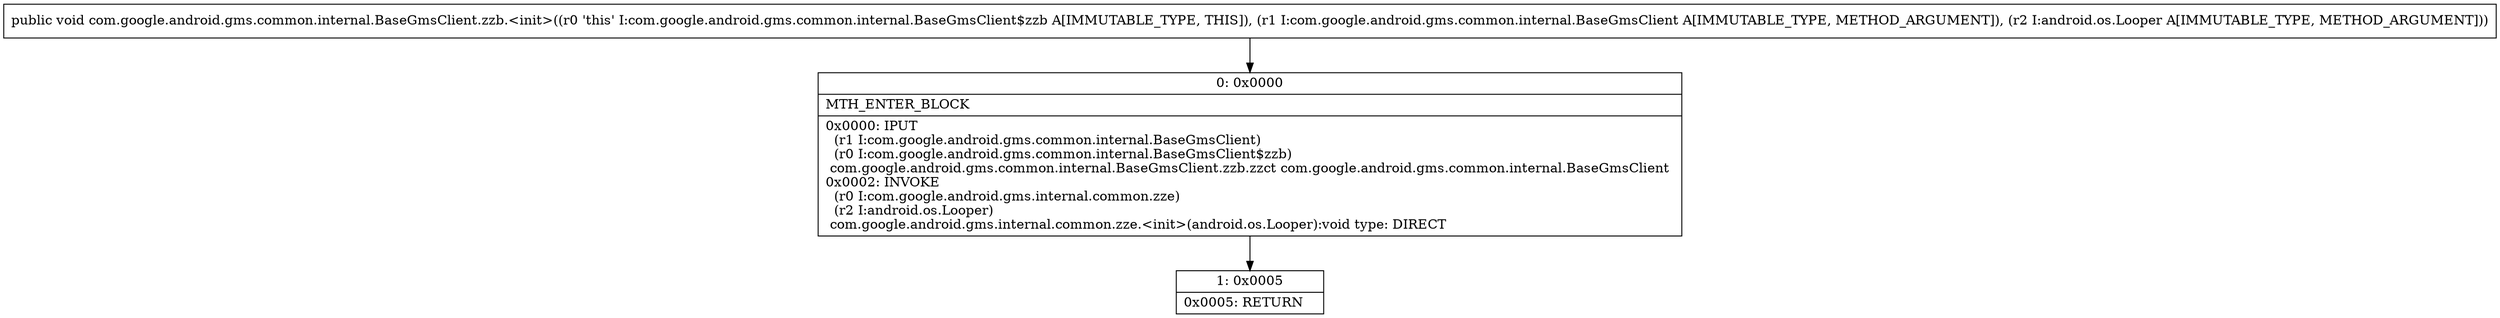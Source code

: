 digraph "CFG forcom.google.android.gms.common.internal.BaseGmsClient.zzb.\<init\>(Lcom\/google\/android\/gms\/common\/internal\/BaseGmsClient;Landroid\/os\/Looper;)V" {
Node_0 [shape=record,label="{0\:\ 0x0000|MTH_ENTER_BLOCK\l|0x0000: IPUT  \l  (r1 I:com.google.android.gms.common.internal.BaseGmsClient)\l  (r0 I:com.google.android.gms.common.internal.BaseGmsClient$zzb)\l com.google.android.gms.common.internal.BaseGmsClient.zzb.zzct com.google.android.gms.common.internal.BaseGmsClient \l0x0002: INVOKE  \l  (r0 I:com.google.android.gms.internal.common.zze)\l  (r2 I:android.os.Looper)\l com.google.android.gms.internal.common.zze.\<init\>(android.os.Looper):void type: DIRECT \l}"];
Node_1 [shape=record,label="{1\:\ 0x0005|0x0005: RETURN   \l}"];
MethodNode[shape=record,label="{public void com.google.android.gms.common.internal.BaseGmsClient.zzb.\<init\>((r0 'this' I:com.google.android.gms.common.internal.BaseGmsClient$zzb A[IMMUTABLE_TYPE, THIS]), (r1 I:com.google.android.gms.common.internal.BaseGmsClient A[IMMUTABLE_TYPE, METHOD_ARGUMENT]), (r2 I:android.os.Looper A[IMMUTABLE_TYPE, METHOD_ARGUMENT])) }"];
MethodNode -> Node_0;
Node_0 -> Node_1;
}

